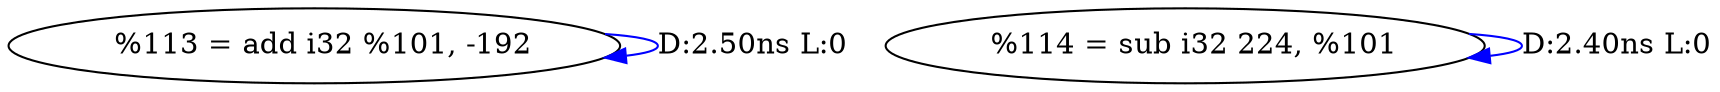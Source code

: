 digraph {
Node0x310a4e0[label="  %113 = add i32 %101, -192"];
Node0x310a4e0 -> Node0x310a4e0[label="D:2.50ns L:0",color=blue];
Node0x310a5c0[label="  %114 = sub i32 224, %101"];
Node0x310a5c0 -> Node0x310a5c0[label="D:2.40ns L:0",color=blue];
}
